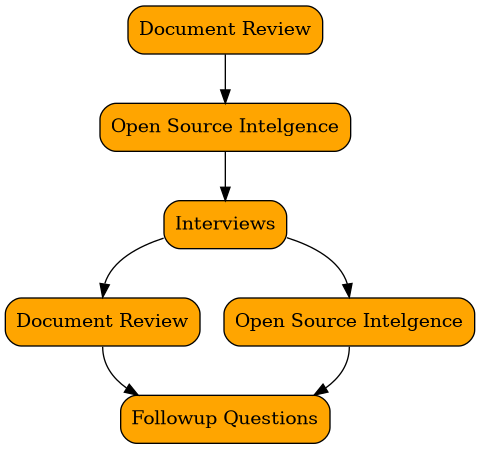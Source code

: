 @startuml
digraph G {
    node [
        shape = record, 
        fillcolor = Orange, 
        style = "filled, rounded",
        ]

    1 [label = "Document Review"]
    2 [label = "Open Source Intelgence"]
    3 [label = "Interviews"]
    4 [label = "Document Review"]
    5 [label = "Open Source Intelgence"]
    6 [label = "Followup Questions"]

    1 -> 2 -> 3 -> 4:n, 5:n
    4:s, 5:s -> 6
}
@enduml
